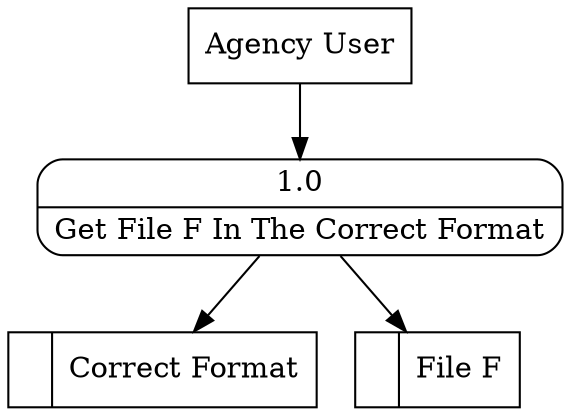 digraph dfd2{ 
node[shape=record]
200 [label="<f0>  |<f1> Correct Format " ];
201 [label="<f0>  |<f1> File F " ];
202 [label="Agency User" shape=box];
203 [label="{<f0> 1.0|<f1> Get File F In The Correct Format }" shape=Mrecord];
202 -> 203
203 -> 201
203 -> 200
}